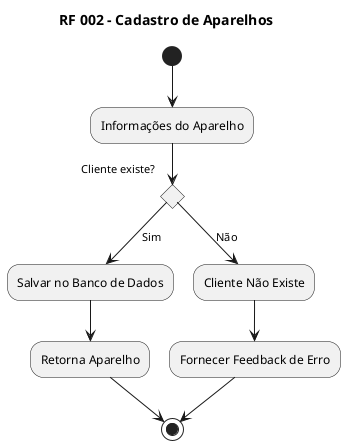 @startuml activityDiagramRF002

title RF 002 - Cadastro de Aparelhos

(*) --> "Informações do Aparelho"

if "Cliente existe?" then
  -->[Sim] "Salvar no Banco de Dados"
  --> "Retorna Aparelho"
  --> (*)
else
  -->[Não] "Cliente Não Existe"
  --> "Fornecer Feedback de Erro"
  --> (*)
endif

@enduml